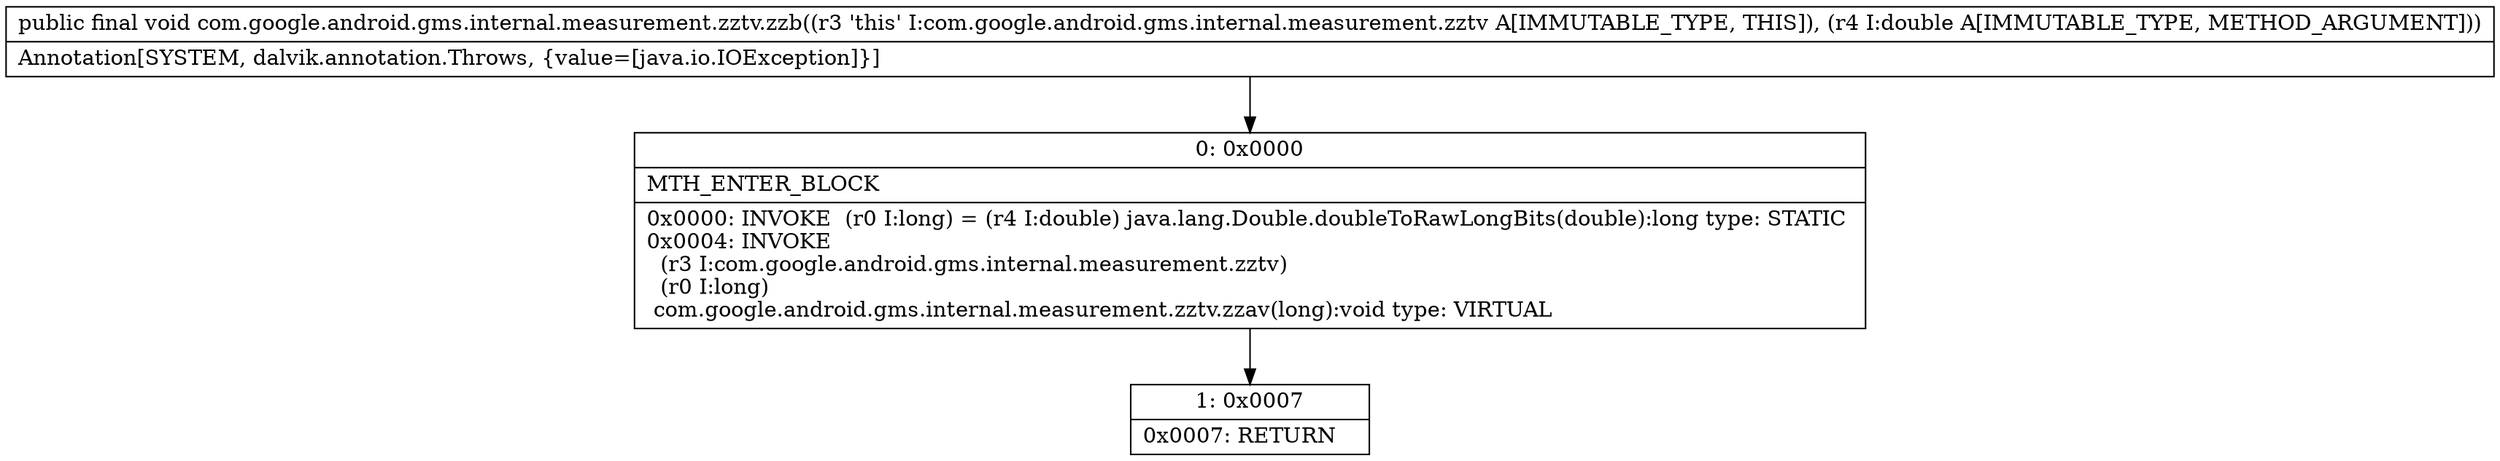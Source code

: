 digraph "CFG forcom.google.android.gms.internal.measurement.zztv.zzb(D)V" {
Node_0 [shape=record,label="{0\:\ 0x0000|MTH_ENTER_BLOCK\l|0x0000: INVOKE  (r0 I:long) = (r4 I:double) java.lang.Double.doubleToRawLongBits(double):long type: STATIC \l0x0004: INVOKE  \l  (r3 I:com.google.android.gms.internal.measurement.zztv)\l  (r0 I:long)\l com.google.android.gms.internal.measurement.zztv.zzav(long):void type: VIRTUAL \l}"];
Node_1 [shape=record,label="{1\:\ 0x0007|0x0007: RETURN   \l}"];
MethodNode[shape=record,label="{public final void com.google.android.gms.internal.measurement.zztv.zzb((r3 'this' I:com.google.android.gms.internal.measurement.zztv A[IMMUTABLE_TYPE, THIS]), (r4 I:double A[IMMUTABLE_TYPE, METHOD_ARGUMENT]))  | Annotation[SYSTEM, dalvik.annotation.Throws, \{value=[java.io.IOException]\}]\l}"];
MethodNode -> Node_0;
Node_0 -> Node_1;
}

